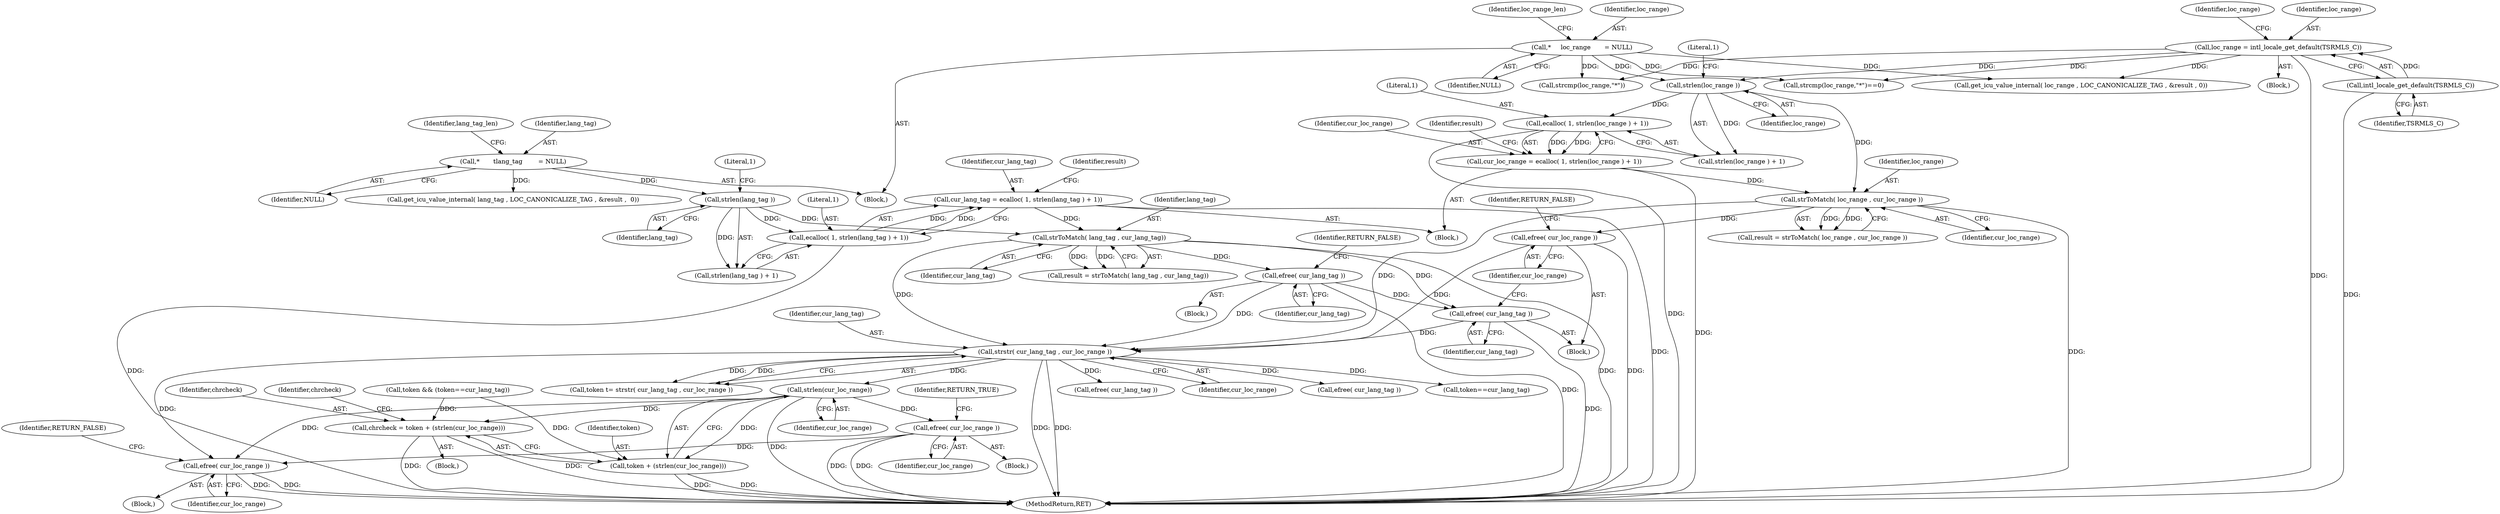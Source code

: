 digraph "0_php-src_97eff7eb57fc2320c267a949cffd622c38712484?w=1_10@pointer" {
"1000398" [label="(Call,strlen(cur_loc_range))"];
"1000384" [label="(Call,strstr( cur_lang_tag , cur_loc_range ))"];
"1000356" [label="(Call,efree( cur_lang_tag ))"];
"1000348" [label="(Call,strToMatch( lang_tag , cur_lang_tag))"];
"1000343" [label="(Call,strlen(lang_tag ))"];
"1000116" [label="(Call,*       \tlang_tag        = NULL)"];
"1000338" [label="(Call,cur_lang_tag = ecalloc( 1, strlen(lang_tag ) + 1))"];
"1000340" [label="(Call,ecalloc( 1, strlen(lang_tag ) + 1))"];
"1000377" [label="(Call,efree( cur_lang_tag ))"];
"1000379" [label="(Call,efree( cur_loc_range ))"];
"1000369" [label="(Call,strToMatch( loc_range , cur_loc_range ))"];
"1000364" [label="(Call,strlen(loc_range ))"];
"1000124" [label="(Call,*     loc_range       = NULL)"];
"1000174" [label="(Call,loc_range = intl_locale_get_default(TSRMLS_C))"];
"1000176" [label="(Call,intl_locale_get_default(TSRMLS_C))"];
"1000359" [label="(Call,cur_loc_range = ecalloc( 1, strlen(loc_range ) + 1))"];
"1000361" [label="(Call,ecalloc( 1, strlen(loc_range ) + 1))"];
"1000394" [label="(Call,chrcheck = token + (strlen(cur_loc_range)))"];
"1000396" [label="(Call,token + (strlen(cur_loc_range)))"];
"1000417" [label="(Call,efree( cur_loc_range ))"];
"1000428" [label="(Call,efree( cur_loc_range ))"];
"1000116" [label="(Call,*       \tlang_tag        = NULL)"];
"1000376" [label="(Block,)"];
"1000129" [label="(Identifier,loc_range_len)"];
"1000181" [label="(Identifier,loc_range)"];
"1000418" [label="(Identifier,cur_loc_range)"];
"1000394" [label="(Call,chrcheck = token + (strlen(cur_loc_range)))"];
"1000118" [label="(Identifier,NULL)"];
"1000358" [label="(Identifier,RETURN_FALSE)"];
"1000362" [label="(Literal,1)"];
"1000429" [label="(Identifier,cur_loc_range)"];
"1000382" [label="(Call,token \t= strstr( cur_lang_tag , cur_loc_range ))"];
"1000412" [label="(Call,efree( cur_lang_tag ))"];
"1000350" [label="(Identifier,cur_lang_tag)"];
"1000347" [label="(Identifier,result)"];
"1000370" [label="(Identifier,loc_range)"];
"1000393" [label="(Block,)"];
"1000357" [label="(Identifier,cur_lang_tag)"];
"1000349" [label="(Identifier,lang_tag)"];
"1000342" [label="(Call,strlen(lang_tag ) + 1)"];
"1000430" [label="(Identifier,RETURN_FALSE)"];
"1000398" [label="(Call,strlen(cur_loc_range))"];
"1000366" [label="(Literal,1)"];
"1000356" [label="(Call,efree( cur_lang_tag ))"];
"1000338" [label="(Call,cur_lang_tag = ecalloc( 1, strlen(lang_tag ) + 1))"];
"1000427" [label="(Block,)"];
"1000385" [label="(Identifier,cur_lang_tag)"];
"1000395" [label="(Identifier,chrcheck)"];
"1000386" [label="(Identifier,cur_loc_range)"];
"1000369" [label="(Call,strToMatch( loc_range , cur_loc_range ))"];
"1000344" [label="(Identifier,lang_tag)"];
"1000416" [label="(Block,)"];
"1000365" [label="(Identifier,loc_range)"];
"1000371" [label="(Identifier,cur_loc_range)"];
"1000397" [label="(Identifier,token)"];
"1000173" [label="(Block,)"];
"1000337" [label="(Block,)"];
"1000124" [label="(Call,*     loc_range       = NULL)"];
"1000348" [label="(Call,strToMatch( lang_tag , cur_lang_tag))"];
"1000176" [label="(Call,intl_locale_get_default(TSRMLS_C))"];
"1000174" [label="(Call,loc_range = intl_locale_get_default(TSRMLS_C))"];
"1000121" [label="(Identifier,lang_tag_len)"];
"1000428" [label="(Call,efree( cur_loc_range ))"];
"1000205" [label="(Call,get_icu_value_internal( lang_tag , LOC_CANONICALIZE_TAG , &result ,  0))"];
"1000126" [label="(Identifier,NULL)"];
"1000361" [label="(Call,ecalloc( 1, strlen(loc_range ) + 1))"];
"1000377" [label="(Call,efree( cur_lang_tag ))"];
"1000378" [label="(Identifier,cur_lang_tag)"];
"1000180" [label="(Call,strcmp(loc_range,\"*\"))"];
"1000359" [label="(Call,cur_loc_range = ecalloc( 1, strlen(loc_range ) + 1))"];
"1000345" [label="(Literal,1)"];
"1000423" [label="(Call,efree( cur_lang_tag ))"];
"1000341" [label="(Literal,1)"];
"1000419" [label="(Identifier,RETURN_TRUE)"];
"1000175" [label="(Identifier,loc_range)"];
"1000114" [label="(Block,)"];
"1000125" [label="(Identifier,loc_range)"];
"1000343" [label="(Call,strlen(lang_tag ))"];
"1000340" [label="(Call,ecalloc( 1, strlen(lang_tag ) + 1))"];
"1000379" [label="(Call,efree( cur_loc_range ))"];
"1000355" [label="(Block,)"];
"1000177" [label="(Identifier,TSRMLS_C)"];
"1000179" [label="(Call,strcmp(loc_range,\"*\")==0)"];
"1000368" [label="(Identifier,result)"];
"1000346" [label="(Call,result = strToMatch( lang_tag , cur_lang_tag))"];
"1000381" [label="(Identifier,RETURN_FALSE)"];
"1000364" [label="(Call,strlen(loc_range ))"];
"1000363" [label="(Call,strlen(loc_range ) + 1)"];
"1000191" [label="(Call,get_icu_value_internal( loc_range , LOC_CANONICALIZE_TAG , &result , 0))"];
"1000380" [label="(Identifier,cur_loc_range)"];
"1000431" [label="(MethodReturn,RET)"];
"1000360" [label="(Identifier,cur_loc_range)"];
"1000339" [label="(Identifier,cur_lang_tag)"];
"1000367" [label="(Call,result = strToMatch( loc_range , cur_loc_range ))"];
"1000384" [label="(Call,strstr( cur_lang_tag , cur_loc_range ))"];
"1000388" [label="(Call,token && (token==cur_lang_tag))"];
"1000417" [label="(Call,efree( cur_loc_range ))"];
"1000404" [label="(Identifier,chrcheck)"];
"1000390" [label="(Call,token==cur_lang_tag)"];
"1000399" [label="(Identifier,cur_loc_range)"];
"1000396" [label="(Call,token + (strlen(cur_loc_range)))"];
"1000117" [label="(Identifier,lang_tag)"];
"1000398" -> "1000396"  [label="AST: "];
"1000398" -> "1000399"  [label="CFG: "];
"1000399" -> "1000398"  [label="AST: "];
"1000396" -> "1000398"  [label="CFG: "];
"1000398" -> "1000431"  [label="DDG: "];
"1000398" -> "1000394"  [label="DDG: "];
"1000398" -> "1000396"  [label="DDG: "];
"1000384" -> "1000398"  [label="DDG: "];
"1000398" -> "1000417"  [label="DDG: "];
"1000398" -> "1000428"  [label="DDG: "];
"1000384" -> "1000382"  [label="AST: "];
"1000384" -> "1000386"  [label="CFG: "];
"1000385" -> "1000384"  [label="AST: "];
"1000386" -> "1000384"  [label="AST: "];
"1000382" -> "1000384"  [label="CFG: "];
"1000384" -> "1000431"  [label="DDG: "];
"1000384" -> "1000431"  [label="DDG: "];
"1000384" -> "1000382"  [label="DDG: "];
"1000384" -> "1000382"  [label="DDG: "];
"1000356" -> "1000384"  [label="DDG: "];
"1000348" -> "1000384"  [label="DDG: "];
"1000377" -> "1000384"  [label="DDG: "];
"1000379" -> "1000384"  [label="DDG: "];
"1000369" -> "1000384"  [label="DDG: "];
"1000384" -> "1000390"  [label="DDG: "];
"1000384" -> "1000412"  [label="DDG: "];
"1000384" -> "1000423"  [label="DDG: "];
"1000384" -> "1000428"  [label="DDG: "];
"1000356" -> "1000355"  [label="AST: "];
"1000356" -> "1000357"  [label="CFG: "];
"1000357" -> "1000356"  [label="AST: "];
"1000358" -> "1000356"  [label="CFG: "];
"1000356" -> "1000431"  [label="DDG: "];
"1000348" -> "1000356"  [label="DDG: "];
"1000356" -> "1000377"  [label="DDG: "];
"1000348" -> "1000346"  [label="AST: "];
"1000348" -> "1000350"  [label="CFG: "];
"1000349" -> "1000348"  [label="AST: "];
"1000350" -> "1000348"  [label="AST: "];
"1000346" -> "1000348"  [label="CFG: "];
"1000348" -> "1000431"  [label="DDG: "];
"1000348" -> "1000346"  [label="DDG: "];
"1000348" -> "1000346"  [label="DDG: "];
"1000343" -> "1000348"  [label="DDG: "];
"1000338" -> "1000348"  [label="DDG: "];
"1000348" -> "1000377"  [label="DDG: "];
"1000343" -> "1000342"  [label="AST: "];
"1000343" -> "1000344"  [label="CFG: "];
"1000344" -> "1000343"  [label="AST: "];
"1000345" -> "1000343"  [label="CFG: "];
"1000343" -> "1000340"  [label="DDG: "];
"1000343" -> "1000342"  [label="DDG: "];
"1000116" -> "1000343"  [label="DDG: "];
"1000116" -> "1000114"  [label="AST: "];
"1000116" -> "1000118"  [label="CFG: "];
"1000117" -> "1000116"  [label="AST: "];
"1000118" -> "1000116"  [label="AST: "];
"1000121" -> "1000116"  [label="CFG: "];
"1000116" -> "1000205"  [label="DDG: "];
"1000338" -> "1000337"  [label="AST: "];
"1000338" -> "1000340"  [label="CFG: "];
"1000339" -> "1000338"  [label="AST: "];
"1000340" -> "1000338"  [label="AST: "];
"1000347" -> "1000338"  [label="CFG: "];
"1000338" -> "1000431"  [label="DDG: "];
"1000340" -> "1000338"  [label="DDG: "];
"1000340" -> "1000338"  [label="DDG: "];
"1000340" -> "1000342"  [label="CFG: "];
"1000341" -> "1000340"  [label="AST: "];
"1000342" -> "1000340"  [label="AST: "];
"1000340" -> "1000431"  [label="DDG: "];
"1000377" -> "1000376"  [label="AST: "];
"1000377" -> "1000378"  [label="CFG: "];
"1000378" -> "1000377"  [label="AST: "];
"1000380" -> "1000377"  [label="CFG: "];
"1000377" -> "1000431"  [label="DDG: "];
"1000379" -> "1000376"  [label="AST: "];
"1000379" -> "1000380"  [label="CFG: "];
"1000380" -> "1000379"  [label="AST: "];
"1000381" -> "1000379"  [label="CFG: "];
"1000379" -> "1000431"  [label="DDG: "];
"1000369" -> "1000379"  [label="DDG: "];
"1000369" -> "1000367"  [label="AST: "];
"1000369" -> "1000371"  [label="CFG: "];
"1000370" -> "1000369"  [label="AST: "];
"1000371" -> "1000369"  [label="AST: "];
"1000367" -> "1000369"  [label="CFG: "];
"1000369" -> "1000431"  [label="DDG: "];
"1000369" -> "1000367"  [label="DDG: "];
"1000369" -> "1000367"  [label="DDG: "];
"1000364" -> "1000369"  [label="DDG: "];
"1000359" -> "1000369"  [label="DDG: "];
"1000364" -> "1000363"  [label="AST: "];
"1000364" -> "1000365"  [label="CFG: "];
"1000365" -> "1000364"  [label="AST: "];
"1000366" -> "1000364"  [label="CFG: "];
"1000364" -> "1000361"  [label="DDG: "];
"1000364" -> "1000363"  [label="DDG: "];
"1000124" -> "1000364"  [label="DDG: "];
"1000174" -> "1000364"  [label="DDG: "];
"1000124" -> "1000114"  [label="AST: "];
"1000124" -> "1000126"  [label="CFG: "];
"1000125" -> "1000124"  [label="AST: "];
"1000126" -> "1000124"  [label="AST: "];
"1000129" -> "1000124"  [label="CFG: "];
"1000124" -> "1000179"  [label="DDG: "];
"1000124" -> "1000180"  [label="DDG: "];
"1000124" -> "1000191"  [label="DDG: "];
"1000174" -> "1000173"  [label="AST: "];
"1000174" -> "1000176"  [label="CFG: "];
"1000175" -> "1000174"  [label="AST: "];
"1000176" -> "1000174"  [label="AST: "];
"1000181" -> "1000174"  [label="CFG: "];
"1000174" -> "1000431"  [label="DDG: "];
"1000176" -> "1000174"  [label="DDG: "];
"1000174" -> "1000179"  [label="DDG: "];
"1000174" -> "1000180"  [label="DDG: "];
"1000174" -> "1000191"  [label="DDG: "];
"1000176" -> "1000177"  [label="CFG: "];
"1000177" -> "1000176"  [label="AST: "];
"1000176" -> "1000431"  [label="DDG: "];
"1000359" -> "1000337"  [label="AST: "];
"1000359" -> "1000361"  [label="CFG: "];
"1000360" -> "1000359"  [label="AST: "];
"1000361" -> "1000359"  [label="AST: "];
"1000368" -> "1000359"  [label="CFG: "];
"1000359" -> "1000431"  [label="DDG: "];
"1000361" -> "1000359"  [label="DDG: "];
"1000361" -> "1000359"  [label="DDG: "];
"1000361" -> "1000363"  [label="CFG: "];
"1000362" -> "1000361"  [label="AST: "];
"1000363" -> "1000361"  [label="AST: "];
"1000361" -> "1000431"  [label="DDG: "];
"1000394" -> "1000393"  [label="AST: "];
"1000394" -> "1000396"  [label="CFG: "];
"1000395" -> "1000394"  [label="AST: "];
"1000396" -> "1000394"  [label="AST: "];
"1000404" -> "1000394"  [label="CFG: "];
"1000394" -> "1000431"  [label="DDG: "];
"1000394" -> "1000431"  [label="DDG: "];
"1000388" -> "1000394"  [label="DDG: "];
"1000397" -> "1000396"  [label="AST: "];
"1000396" -> "1000431"  [label="DDG: "];
"1000396" -> "1000431"  [label="DDG: "];
"1000388" -> "1000396"  [label="DDG: "];
"1000417" -> "1000416"  [label="AST: "];
"1000417" -> "1000418"  [label="CFG: "];
"1000418" -> "1000417"  [label="AST: "];
"1000419" -> "1000417"  [label="CFG: "];
"1000417" -> "1000431"  [label="DDG: "];
"1000417" -> "1000431"  [label="DDG: "];
"1000417" -> "1000428"  [label="DDG: "];
"1000428" -> "1000427"  [label="AST: "];
"1000428" -> "1000429"  [label="CFG: "];
"1000429" -> "1000428"  [label="AST: "];
"1000430" -> "1000428"  [label="CFG: "];
"1000428" -> "1000431"  [label="DDG: "];
"1000428" -> "1000431"  [label="DDG: "];
}
